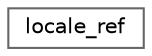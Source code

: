 digraph "类继承关系图"
{
 // LATEX_PDF_SIZE
  bgcolor="transparent";
  edge [fontname=Helvetica,fontsize=10,labelfontname=Helvetica,labelfontsize=10];
  node [fontname=Helvetica,fontsize=10,shape=box,height=0.2,width=0.4];
  rankdir="LR";
  Node0 [id="Node000000",label="locale_ref",height=0.2,width=0.4,color="grey40", fillcolor="white", style="filled",URL="$structdetail_1_1locale__ref.html",tooltip=" "];
}
